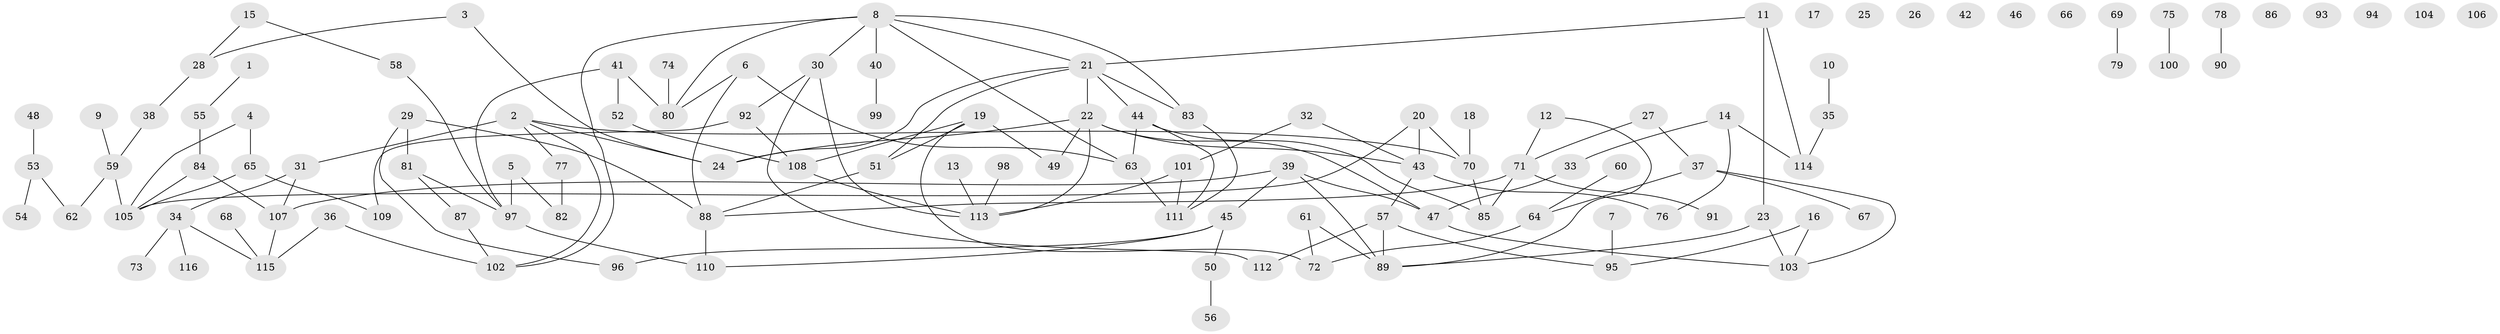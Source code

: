 // coarse degree distribution, {1: 0.23170731707317074, 5: 0.12195121951219512, 3: 0.17073170731707318, 2: 0.15853658536585366, 9: 0.012195121951219513, 4: 0.0975609756097561, 0: 0.14634146341463414, 10: 0.012195121951219513, 6: 0.036585365853658534, 8: 0.012195121951219513}
// Generated by graph-tools (version 1.1) at 2025/23/03/03/25 07:23:29]
// undirected, 116 vertices, 144 edges
graph export_dot {
graph [start="1"]
  node [color=gray90,style=filled];
  1;
  2;
  3;
  4;
  5;
  6;
  7;
  8;
  9;
  10;
  11;
  12;
  13;
  14;
  15;
  16;
  17;
  18;
  19;
  20;
  21;
  22;
  23;
  24;
  25;
  26;
  27;
  28;
  29;
  30;
  31;
  32;
  33;
  34;
  35;
  36;
  37;
  38;
  39;
  40;
  41;
  42;
  43;
  44;
  45;
  46;
  47;
  48;
  49;
  50;
  51;
  52;
  53;
  54;
  55;
  56;
  57;
  58;
  59;
  60;
  61;
  62;
  63;
  64;
  65;
  66;
  67;
  68;
  69;
  70;
  71;
  72;
  73;
  74;
  75;
  76;
  77;
  78;
  79;
  80;
  81;
  82;
  83;
  84;
  85;
  86;
  87;
  88;
  89;
  90;
  91;
  92;
  93;
  94;
  95;
  96;
  97;
  98;
  99;
  100;
  101;
  102;
  103;
  104;
  105;
  106;
  107;
  108;
  109;
  110;
  111;
  112;
  113;
  114;
  115;
  116;
  1 -- 55;
  2 -- 24;
  2 -- 31;
  2 -- 70;
  2 -- 77;
  2 -- 102;
  3 -- 24;
  3 -- 28;
  4 -- 65;
  4 -- 105;
  5 -- 82;
  5 -- 97;
  6 -- 63;
  6 -- 80;
  6 -- 88;
  7 -- 95;
  8 -- 21;
  8 -- 30;
  8 -- 40;
  8 -- 63;
  8 -- 80;
  8 -- 83;
  8 -- 102;
  9 -- 59;
  10 -- 35;
  11 -- 21;
  11 -- 23;
  11 -- 114;
  12 -- 71;
  12 -- 89;
  13 -- 113;
  14 -- 33;
  14 -- 76;
  14 -- 114;
  15 -- 28;
  15 -- 58;
  16 -- 95;
  16 -- 103;
  18 -- 70;
  19 -- 49;
  19 -- 51;
  19 -- 72;
  19 -- 108;
  20 -- 43;
  20 -- 70;
  20 -- 105;
  21 -- 22;
  21 -- 24;
  21 -- 44;
  21 -- 51;
  21 -- 83;
  22 -- 24;
  22 -- 43;
  22 -- 47;
  22 -- 49;
  22 -- 113;
  23 -- 89;
  23 -- 103;
  27 -- 37;
  27 -- 71;
  28 -- 38;
  29 -- 81;
  29 -- 88;
  29 -- 96;
  30 -- 92;
  30 -- 112;
  30 -- 113;
  31 -- 34;
  31 -- 107;
  32 -- 43;
  32 -- 101;
  33 -- 47;
  34 -- 73;
  34 -- 115;
  34 -- 116;
  35 -- 114;
  36 -- 102;
  36 -- 115;
  37 -- 64;
  37 -- 67;
  37 -- 103;
  38 -- 59;
  39 -- 45;
  39 -- 47;
  39 -- 89;
  39 -- 107;
  40 -- 99;
  41 -- 52;
  41 -- 80;
  41 -- 97;
  43 -- 57;
  43 -- 76;
  44 -- 63;
  44 -- 85;
  44 -- 111;
  45 -- 50;
  45 -- 96;
  45 -- 110;
  47 -- 103;
  48 -- 53;
  50 -- 56;
  51 -- 88;
  52 -- 108;
  53 -- 54;
  53 -- 62;
  55 -- 84;
  57 -- 89;
  57 -- 95;
  57 -- 112;
  58 -- 97;
  59 -- 62;
  59 -- 105;
  60 -- 64;
  61 -- 72;
  61 -- 89;
  63 -- 111;
  64 -- 72;
  65 -- 105;
  65 -- 109;
  68 -- 115;
  69 -- 79;
  70 -- 85;
  71 -- 85;
  71 -- 88;
  71 -- 91;
  74 -- 80;
  75 -- 100;
  77 -- 82;
  78 -- 90;
  81 -- 87;
  81 -- 97;
  83 -- 111;
  84 -- 105;
  84 -- 107;
  87 -- 102;
  88 -- 110;
  92 -- 108;
  92 -- 109;
  97 -- 110;
  98 -- 113;
  101 -- 111;
  101 -- 113;
  107 -- 115;
  108 -- 113;
}
